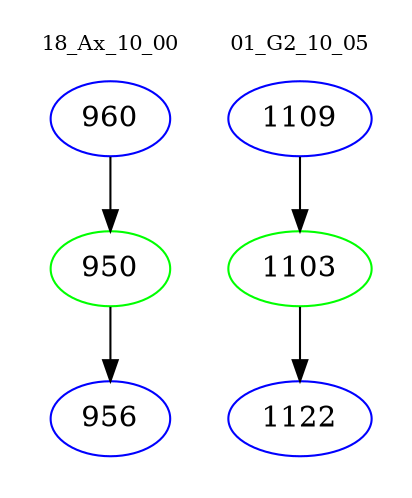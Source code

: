 digraph{
subgraph cluster_0 {
color = white
label = "18_Ax_10_00";
fontsize=10;
T0_960 [label="960", color="blue"]
T0_960 -> T0_950 [color="black"]
T0_950 [label="950", color="green"]
T0_950 -> T0_956 [color="black"]
T0_956 [label="956", color="blue"]
}
subgraph cluster_1 {
color = white
label = "01_G2_10_05";
fontsize=10;
T1_1109 [label="1109", color="blue"]
T1_1109 -> T1_1103 [color="black"]
T1_1103 [label="1103", color="green"]
T1_1103 -> T1_1122 [color="black"]
T1_1122 [label="1122", color="blue"]
}
}
